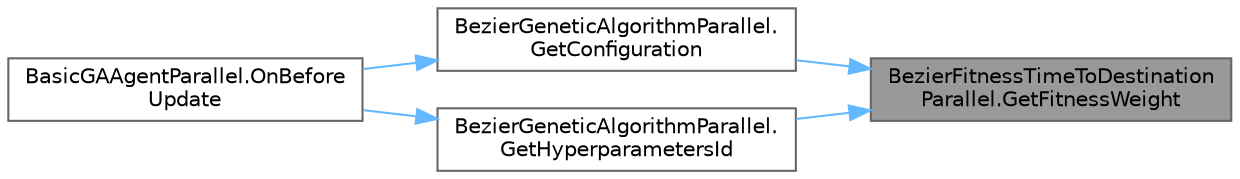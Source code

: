 digraph "BezierFitnessTimeToDestinationParallel.GetFitnessWeight"
{
 // LATEX_PDF_SIZE
  bgcolor="transparent";
  edge [fontname=Helvetica,fontsize=10,labelfontname=Helvetica,labelfontsize=10];
  node [fontname=Helvetica,fontsize=10,shape=box,height=0.2,width=0.4];
  rankdir="RL";
  Node1 [id="Node000001",label="BezierFitnessTimeToDestination\lParallel.GetFitnessWeight",height=0.2,width=0.4,color="gray40", fillcolor="grey60", style="filled", fontcolor="black",tooltip="Getter for fitness weight."];
  Node1 -> Node2 [id="edge1_Node000001_Node000002",dir="back",color="steelblue1",style="solid",tooltip=" "];
  Node2 [id="Node000002",label="BezierGeneticAlgorithmParallel.\lGetConfiguration",height=0.2,width=0.4,color="grey40", fillcolor="white", style="filled",URL="$struct_bezier_genetic_algorithm_parallel.html#a3c7f4b932f7f029cf12698578ec02a65",tooltip="Creates a string capturing configuration of this GA."];
  Node2 -> Node3 [id="edge2_Node000002_Node000003",dir="back",color="steelblue1",style="solid",tooltip=" "];
  Node3 [id="Node000003",label="BasicGAAgentParallel.OnBefore\lUpdate",height=0.2,width=0.4,color="grey40", fillcolor="white", style="filled",URL="$class_basic_g_a_agent_parallel.html#ad1de461fd921e42f72037b2df6084636",tooltip="Scheduling GA and checking for destination arrival."];
  Node1 -> Node4 [id="edge3_Node000001_Node000004",dir="back",color="steelblue1",style="solid",tooltip=" "];
  Node4 [id="Node000004",label="BezierGeneticAlgorithmParallel.\lGetHyperparametersId",height=0.2,width=0.4,color="grey40", fillcolor="white", style="filled",URL="$struct_bezier_genetic_algorithm_parallel.html#ac7f2753d370f7ed777f0e42399ece872",tooltip="Getter for hyperparameters."];
  Node4 -> Node3 [id="edge4_Node000004_Node000003",dir="back",color="steelblue1",style="solid",tooltip=" "];
}
